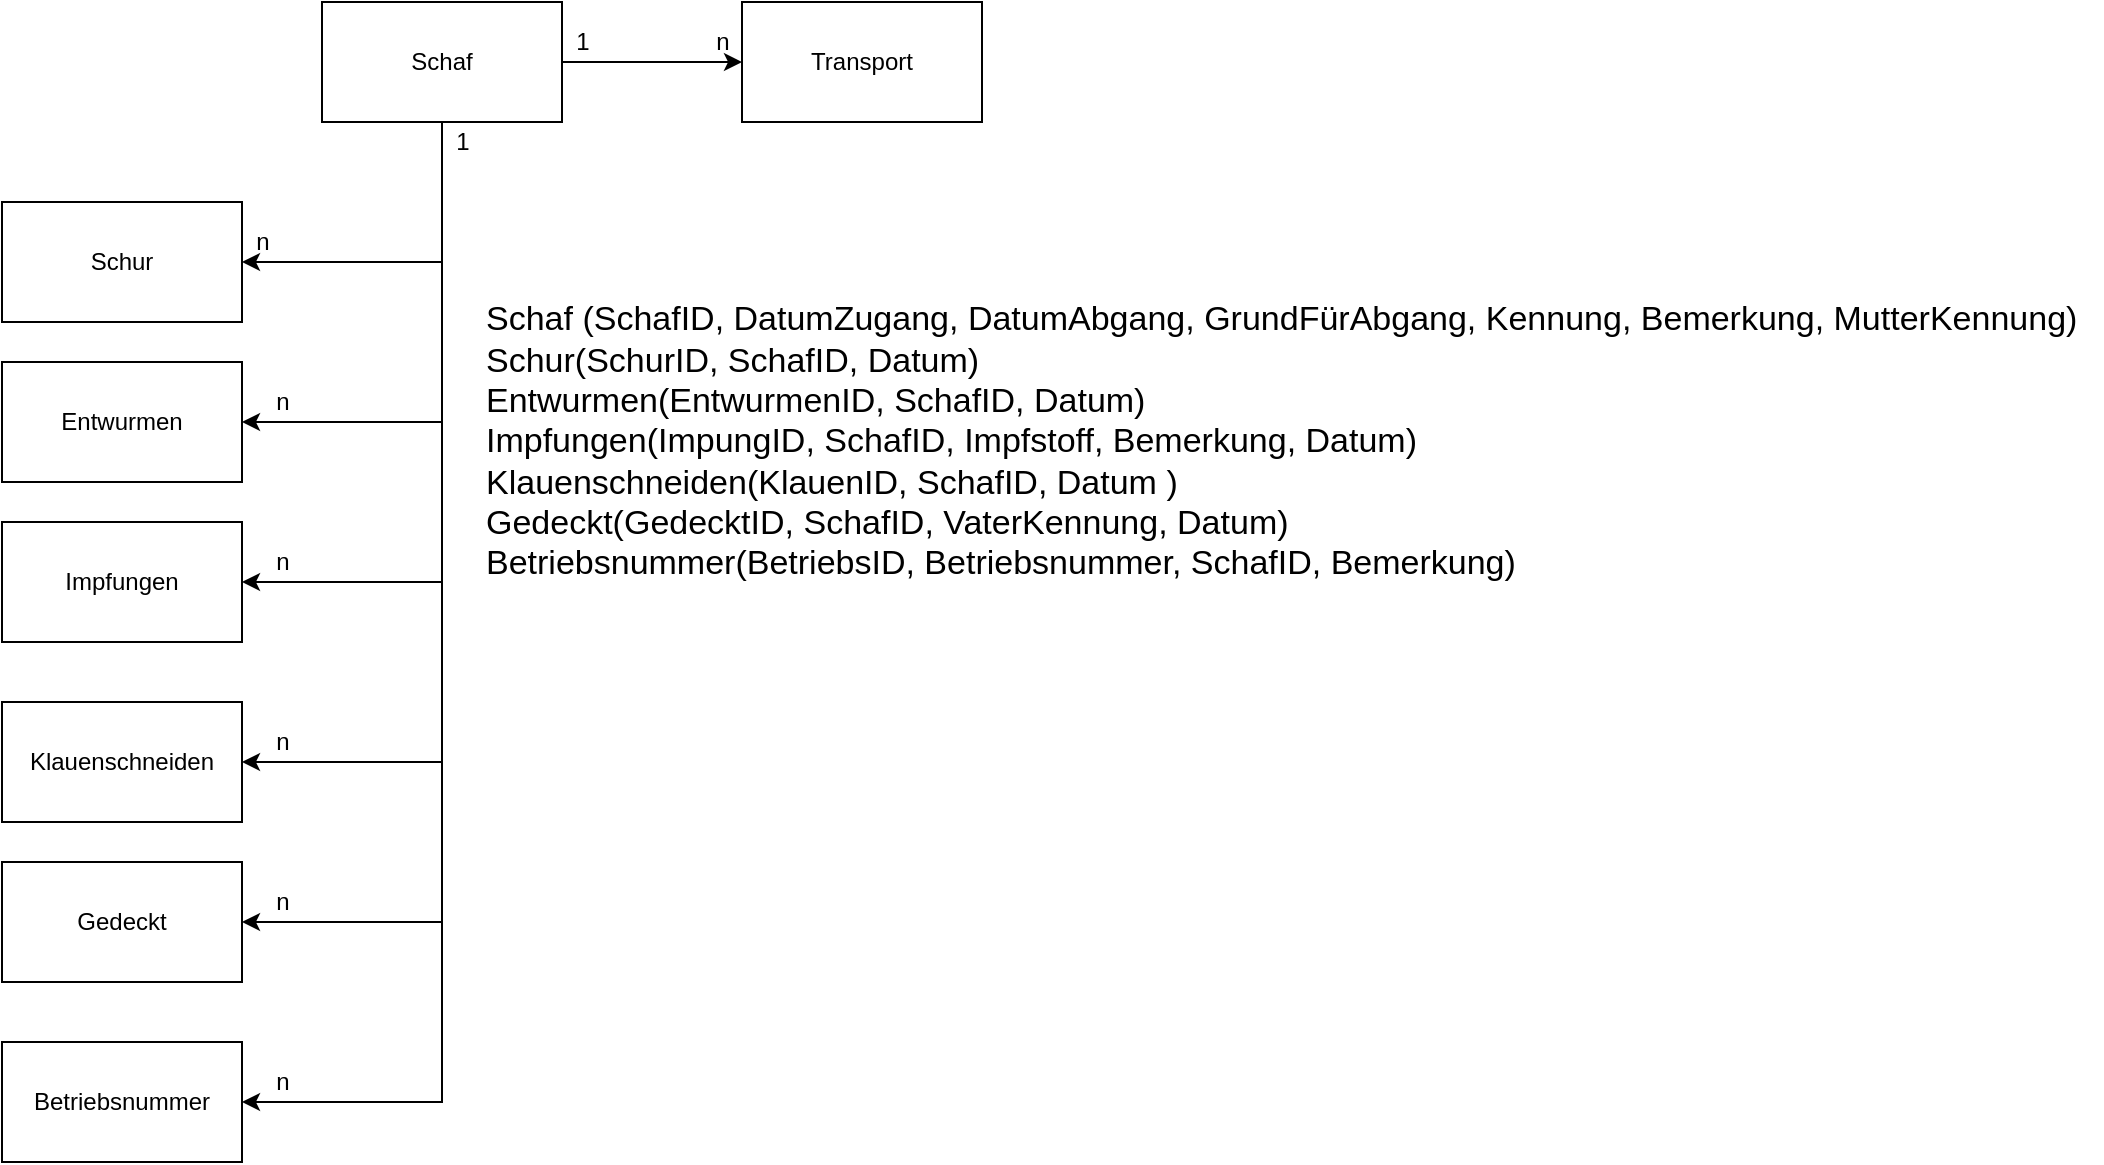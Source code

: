<mxfile version="14.1.8" type="device"><diagram id="PWVd0PnTuiM6eSfeM8zi" name="Page-1"><mxGraphModel dx="1072" dy="952" grid="1" gridSize="10" guides="1" tooltips="1" connect="1" arrows="1" fold="1" page="1" pageScale="1" pageWidth="1600" pageHeight="900" math="0" shadow="0"><root><mxCell id="0"/><mxCell id="1" parent="0"/><mxCell id="Th1r6FS130JUAnOwI-Ev-7" style="edgeStyle=none;rounded=0;orthogonalLoop=1;jettySize=auto;html=1;entryX=0;entryY=0.5;entryDx=0;entryDy=0;" edge="1" parent="1" source="Th1r6FS130JUAnOwI-Ev-1" target="Th1r6FS130JUAnOwI-Ev-6"><mxGeometry relative="1" as="geometry"/></mxCell><mxCell id="Th1r6FS130JUAnOwI-Ev-11" style="rounded=0;orthogonalLoop=1;jettySize=auto;html=1;entryX=1;entryY=0.5;entryDx=0;entryDy=0;edgeStyle=orthogonalEdgeStyle;" edge="1" parent="1" source="Th1r6FS130JUAnOwI-Ev-1" target="Th1r6FS130JUAnOwI-Ev-10"><mxGeometry relative="1" as="geometry"><Array as="points"><mxPoint x="340" y="270"/></Array></mxGeometry></mxCell><mxCell id="Th1r6FS130JUAnOwI-Ev-1" value="Schaf" style="rounded=0;whiteSpace=wrap;html=1;" vertex="1" parent="1"><mxGeometry x="280" y="140" width="120" height="60" as="geometry"/></mxCell><mxCell id="Th1r6FS130JUAnOwI-Ev-6" value="Transport" style="rounded=0;whiteSpace=wrap;html=1;" vertex="1" parent="1"><mxGeometry x="490" y="140" width="120" height="60" as="geometry"/></mxCell><mxCell id="Th1r6FS130JUAnOwI-Ev-8" value="1" style="text;html=1;align=center;verticalAlign=middle;resizable=0;points=[];autosize=1;" vertex="1" parent="1"><mxGeometry x="400" y="150" width="20" height="20" as="geometry"/></mxCell><mxCell id="Th1r6FS130JUAnOwI-Ev-9" value="n" style="text;html=1;align=center;verticalAlign=middle;resizable=0;points=[];autosize=1;" vertex="1" parent="1"><mxGeometry x="470" y="150" width="20" height="20" as="geometry"/></mxCell><mxCell id="Th1r6FS130JUAnOwI-Ev-10" value="Schur" style="rounded=0;whiteSpace=wrap;html=1;" vertex="1" parent="1"><mxGeometry x="120" y="240" width="120" height="60" as="geometry"/></mxCell><mxCell id="Th1r6FS130JUAnOwI-Ev-12" value="1" style="text;html=1;align=center;verticalAlign=middle;resizable=0;points=[];autosize=1;" vertex="1" parent="1"><mxGeometry x="340" y="200" width="20" height="20" as="geometry"/></mxCell><mxCell id="Th1r6FS130JUAnOwI-Ev-13" value="n" style="text;html=1;align=center;verticalAlign=middle;resizable=0;points=[];autosize=1;" vertex="1" parent="1"><mxGeometry x="240" y="250" width="20" height="20" as="geometry"/></mxCell><mxCell id="Th1r6FS130JUAnOwI-Ev-16" style="edgeStyle=orthogonalEdgeStyle;rounded=0;orthogonalLoop=1;jettySize=auto;html=1;endArrow=none;endFill=0;startArrow=classic;startFill=1;" edge="1" parent="1" source="Th1r6FS130JUAnOwI-Ev-14" target="Th1r6FS130JUAnOwI-Ev-1"><mxGeometry relative="1" as="geometry"/></mxCell><mxCell id="Th1r6FS130JUAnOwI-Ev-14" value="Entwurmen" style="rounded=0;whiteSpace=wrap;html=1;" vertex="1" parent="1"><mxGeometry x="120" y="320" width="120" height="60" as="geometry"/></mxCell><mxCell id="Th1r6FS130JUAnOwI-Ev-17" value="n" style="text;html=1;align=center;verticalAlign=middle;resizable=0;points=[];autosize=1;" vertex="1" parent="1"><mxGeometry x="250" y="330" width="20" height="20" as="geometry"/></mxCell><mxCell id="Th1r6FS130JUAnOwI-Ev-19" style="edgeStyle=orthogonalEdgeStyle;rounded=0;orthogonalLoop=1;jettySize=auto;html=1;startArrow=classic;startFill=1;endArrow=none;endFill=0;" edge="1" parent="1" source="Th1r6FS130JUAnOwI-Ev-18" target="Th1r6FS130JUAnOwI-Ev-1"><mxGeometry relative="1" as="geometry"/></mxCell><mxCell id="Th1r6FS130JUAnOwI-Ev-18" value="Impfungen" style="rounded=0;whiteSpace=wrap;html=1;" vertex="1" parent="1"><mxGeometry x="120" y="400" width="120" height="60" as="geometry"/></mxCell><mxCell id="Th1r6FS130JUAnOwI-Ev-20" value="n" style="text;html=1;align=center;verticalAlign=middle;resizable=0;points=[];autosize=1;" vertex="1" parent="1"><mxGeometry x="250" y="410" width="20" height="20" as="geometry"/></mxCell><mxCell id="Th1r6FS130JUAnOwI-Ev-22" style="edgeStyle=orthogonalEdgeStyle;rounded=0;orthogonalLoop=1;jettySize=auto;html=1;startArrow=classic;startFill=1;endArrow=none;endFill=0;" edge="1" parent="1" source="Th1r6FS130JUAnOwI-Ev-21" target="Th1r6FS130JUAnOwI-Ev-1"><mxGeometry relative="1" as="geometry"/></mxCell><mxCell id="Th1r6FS130JUAnOwI-Ev-21" value="Klauenschneiden" style="rounded=0;whiteSpace=wrap;html=1;" vertex="1" parent="1"><mxGeometry x="120" y="490" width="120" height="60" as="geometry"/></mxCell><mxCell id="Th1r6FS130JUAnOwI-Ev-23" value="n" style="text;html=1;align=center;verticalAlign=middle;resizable=0;points=[];autosize=1;" vertex="1" parent="1"><mxGeometry x="250" y="500" width="20" height="20" as="geometry"/></mxCell><mxCell id="Th1r6FS130JUAnOwI-Ev-25" style="edgeStyle=orthogonalEdgeStyle;rounded=0;orthogonalLoop=1;jettySize=auto;html=1;startArrow=classic;startFill=1;endArrow=none;endFill=0;" edge="1" parent="1" source="Th1r6FS130JUAnOwI-Ev-24" target="Th1r6FS130JUAnOwI-Ev-1"><mxGeometry relative="1" as="geometry"/></mxCell><mxCell id="Th1r6FS130JUAnOwI-Ev-24" value="Gedeckt" style="rounded=0;whiteSpace=wrap;html=1;" vertex="1" parent="1"><mxGeometry x="120" y="570" width="120" height="60" as="geometry"/></mxCell><mxCell id="Th1r6FS130JUAnOwI-Ev-26" value="n" style="text;html=1;align=center;verticalAlign=middle;resizable=0;points=[];autosize=1;" vertex="1" parent="1"><mxGeometry x="250" y="580" width="20" height="20" as="geometry"/></mxCell><mxCell id="Th1r6FS130JUAnOwI-Ev-28" value="&lt;font style=&quot;font-size: 17px&quot;&gt;Schaf (SchafID, DatumZugang, DatumAbgang, GrundFürAbgang, Kennung, Bemerkung, MutterKennung)&lt;br&gt;Schur(SchurID, SchafID, Datum)&lt;br&gt;Entwurmen(EntwurmenID, SchafID, Datum)&lt;br&gt;Impfungen(ImpungID, SchafID, Impfstoff, Bemerkung, Datum)&lt;br&gt;Klauenschneiden(KlauenID, SchafID, Datum )&lt;br&gt;Gedeckt(GedecktID, SchafID, VaterKennung, Datum)&lt;br&gt;Betriebsnummer(BetriebsID, Betriebsnummer, SchafID, Bemerkung)&lt;br&gt;&lt;/font&gt;" style="text;html=1;align=left;verticalAlign=middle;resizable=0;points=[];autosize=1;" vertex="1" parent="1"><mxGeometry x="360" y="305" width="810" height="110" as="geometry"/></mxCell><mxCell id="Th1r6FS130JUAnOwI-Ev-30" style="edgeStyle=orthogonalEdgeStyle;rounded=0;orthogonalLoop=1;jettySize=auto;html=1;startArrow=classic;startFill=1;endArrow=none;endFill=0;" edge="1" parent="1" source="Th1r6FS130JUAnOwI-Ev-29" target="Th1r6FS130JUAnOwI-Ev-1"><mxGeometry relative="1" as="geometry"/></mxCell><mxCell id="Th1r6FS130JUAnOwI-Ev-29" value="Betriebsnummer" style="rounded=0;whiteSpace=wrap;html=1;" vertex="1" parent="1"><mxGeometry x="120" y="660" width="120" height="60" as="geometry"/></mxCell><mxCell id="Th1r6FS130JUAnOwI-Ev-31" value="n" style="text;html=1;align=center;verticalAlign=middle;resizable=0;points=[];autosize=1;" vertex="1" parent="1"><mxGeometry x="250" y="670" width="20" height="20" as="geometry"/></mxCell></root></mxGraphModel></diagram></mxfile>